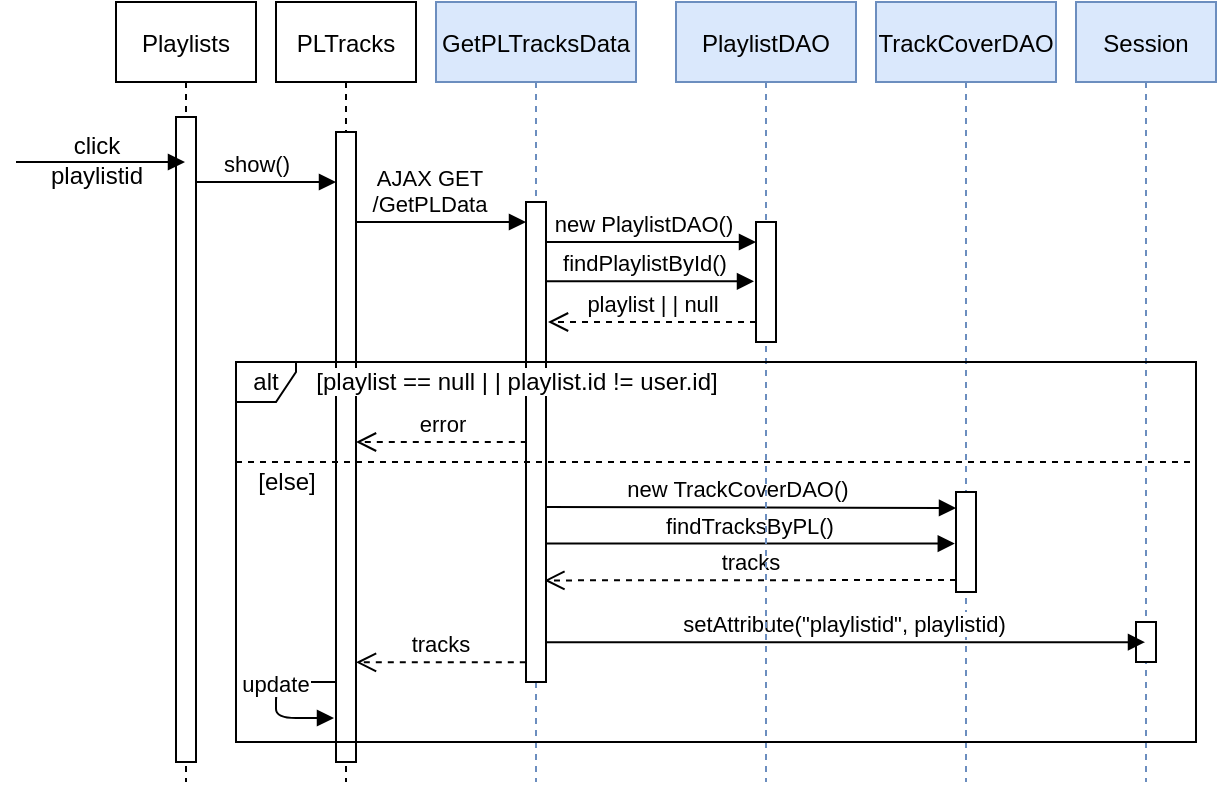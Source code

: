 <mxfile version="14.7.3" type="device"><diagram id="kgpKYQtTHZ0yAKxKKP6v" name="Page-1"><mxGraphModel dx="1185" dy="659" grid="1" gridSize="10" guides="1" tooltips="1" connect="1" arrows="1" fold="1" page="1" pageScale="1" pageWidth="1100" pageHeight="850" math="0" shadow="0"><root><mxCell id="0"/><mxCell id="1" parent="0"/><mxCell id="G642u4ZdYP5A9BZXHnk5-10" value="Playlists" style="shape=umlLifeline;perimeter=lifelinePerimeter;container=1;collapsible=0;recursiveResize=0;rounded=0;shadow=0;strokeWidth=1;" vertex="1" parent="1"><mxGeometry x="160" y="130" width="70" height="390" as="geometry"/></mxCell><mxCell id="G642u4ZdYP5A9BZXHnk5-11" value="" style="points=[];perimeter=orthogonalPerimeter;rounded=0;shadow=0;strokeWidth=1;" vertex="1" parent="G642u4ZdYP5A9BZXHnk5-10"><mxGeometry x="30" y="57.5" width="10" height="322.5" as="geometry"/></mxCell><mxCell id="G642u4ZdYP5A9BZXHnk5-20" value="PLTracks" style="shape=umlLifeline;perimeter=lifelinePerimeter;container=1;collapsible=0;recursiveResize=0;rounded=0;shadow=0;strokeWidth=1;" vertex="1" parent="1"><mxGeometry x="240" y="130" width="70" height="390" as="geometry"/></mxCell><mxCell id="G642u4ZdYP5A9BZXHnk5-21" value="" style="points=[];perimeter=orthogonalPerimeter;rounded=0;shadow=0;strokeWidth=1;" vertex="1" parent="G642u4ZdYP5A9BZXHnk5-20"><mxGeometry x="30" y="65" width="10" height="315" as="geometry"/></mxCell><mxCell id="G642u4ZdYP5A9BZXHnk5-22" value="" style="verticalAlign=bottom;endArrow=block;shadow=0;strokeWidth=1;" edge="1" parent="1" target="G642u4ZdYP5A9BZXHnk5-10"><mxGeometry x="-0.053" y="-10" relative="1" as="geometry"><mxPoint x="110" y="210" as="sourcePoint"/><mxPoint x="40.1" y="210" as="targetPoint"/><Array as="points"><mxPoint x="150" y="210"/></Array><mxPoint as="offset"/></mxGeometry></mxCell><mxCell id="G642u4ZdYP5A9BZXHnk5-27" value="GetPLTracksData" style="shape=umlLifeline;perimeter=lifelinePerimeter;container=1;collapsible=0;recursiveResize=0;rounded=0;shadow=0;strokeWidth=1;fillColor=#dae8fc;strokeColor=#6c8ebf;" vertex="1" parent="1"><mxGeometry x="320" y="130" width="100" height="390" as="geometry"/></mxCell><mxCell id="G642u4ZdYP5A9BZXHnk5-29" value="TrackCoverDAO" style="shape=umlLifeline;perimeter=lifelinePerimeter;container=1;collapsible=0;recursiveResize=0;rounded=0;shadow=0;strokeWidth=1;fillColor=#dae8fc;strokeColor=#6c8ebf;" vertex="1" parent="1"><mxGeometry x="540" y="130" width="90" height="390" as="geometry"/></mxCell><mxCell id="G642u4ZdYP5A9BZXHnk5-30" value="" style="points=[];perimeter=orthogonalPerimeter;rounded=0;shadow=0;strokeWidth=1;" vertex="1" parent="G642u4ZdYP5A9BZXHnk5-29"><mxGeometry x="40" y="245" width="10" height="50" as="geometry"/></mxCell><mxCell id="G642u4ZdYP5A9BZXHnk5-35" value="AJAX GET&#xA;/GetPLData" style="verticalAlign=bottom;endArrow=block;shadow=0;strokeWidth=1;" edge="1" parent="1"><mxGeometry x="-0.125" relative="1" as="geometry"><mxPoint x="280" y="240" as="sourcePoint"/><mxPoint x="365" y="240" as="targetPoint"/><mxPoint as="offset"/></mxGeometry></mxCell><mxCell id="G642u4ZdYP5A9BZXHnk5-36" value="new TrackCoverDAO()" style="verticalAlign=bottom;endArrow=block;shadow=0;strokeWidth=1;exitX=1;exitY=0.534;exitDx=0;exitDy=0;exitPerimeter=0;" edge="1" parent="1"><mxGeometry x="-0.062" relative="1" as="geometry"><mxPoint x="375" y="382.52" as="sourcePoint"/><mxPoint x="580" y="383" as="targetPoint"/><mxPoint as="offset"/></mxGeometry></mxCell><mxCell id="G642u4ZdYP5A9BZXHnk5-37" value="findTracksByPL()" style="verticalAlign=bottom;endArrow=block;shadow=0;strokeWidth=1;entryX=-0.06;entryY=0.516;entryDx=0;entryDy=0;entryPerimeter=0;" edge="1" parent="1" target="G642u4ZdYP5A9BZXHnk5-30"><mxGeometry relative="1" as="geometry"><mxPoint x="375" y="400.8" as="sourcePoint"/><mxPoint x="605" y="393" as="targetPoint"/><mxPoint as="offset"/></mxGeometry></mxCell><mxCell id="G642u4ZdYP5A9BZXHnk5-38" value="Session" style="shape=umlLifeline;perimeter=lifelinePerimeter;container=1;collapsible=0;recursiveResize=0;rounded=0;shadow=0;strokeWidth=1;fillColor=#dae8fc;strokeColor=#6c8ebf;" vertex="1" parent="1"><mxGeometry x="640" y="130" width="70" height="390" as="geometry"/></mxCell><mxCell id="G642u4ZdYP5A9BZXHnk5-39" value="" style="points=[];perimeter=orthogonalPerimeter;rounded=0;shadow=0;strokeWidth=1;" vertex="1" parent="G642u4ZdYP5A9BZXHnk5-38"><mxGeometry x="30" y="310" width="10" height="20" as="geometry"/></mxCell><mxCell id="G642u4ZdYP5A9BZXHnk5-42" value="tracks" style="html=1;verticalAlign=bottom;endArrow=open;dashed=1;endSize=8;entryX=0.92;entryY=0.84;entryDx=0;entryDy=0;entryPerimeter=0;" edge="1" parent="1"><mxGeometry relative="1" as="geometry"><mxPoint x="580" y="419" as="sourcePoint"/><mxPoint x="374.2" y="419.2" as="targetPoint"/></mxGeometry></mxCell><mxCell id="G642u4ZdYP5A9BZXHnk5-43" value="tracks" style="html=1;verticalAlign=bottom;endArrow=open;dashed=1;endSize=8;exitX=-0.01;exitY=0.822;exitDx=0;exitDy=0;exitPerimeter=0;" edge="1" parent="1" target="G642u4ZdYP5A9BZXHnk5-21"><mxGeometry relative="1" as="geometry"><mxPoint x="364.9" y="460.16" as="sourcePoint"/><mxPoint x="270" y="380" as="targetPoint"/></mxGeometry></mxCell><mxCell id="G642u4ZdYP5A9BZXHnk5-44" value="update" style="verticalAlign=bottom;endArrow=block;shadow=0;strokeWidth=1;" edge="1" parent="1"><mxGeometry x="0.039" relative="1" as="geometry"><mxPoint x="270" y="470" as="sourcePoint"/><mxPoint x="269" y="488" as="targetPoint"/><mxPoint as="offset"/><Array as="points"><mxPoint x="240" y="470"/><mxPoint x="240" y="488"/></Array></mxGeometry></mxCell><mxCell id="G642u4ZdYP5A9BZXHnk5-46" value="show()" style="verticalAlign=bottom;endArrow=block;shadow=0;strokeWidth=1;" edge="1" parent="1"><mxGeometry x="-0.125" relative="1" as="geometry"><mxPoint x="200" y="220" as="sourcePoint"/><mxPoint x="270" y="220" as="targetPoint"/><mxPoint as="offset"/></mxGeometry></mxCell><mxCell id="G642u4ZdYP5A9BZXHnk5-60" value="setAttribute(&quot;playlistid&quot;, playlistid)" style="verticalAlign=bottom;endArrow=block;shadow=0;strokeWidth=1;exitX=0.88;exitY=0.786;exitDx=0;exitDy=0;exitPerimeter=0;" edge="1" parent="1" target="G642u4ZdYP5A9BZXHnk5-38"><mxGeometry relative="1" as="geometry"><mxPoint x="373.8" y="450.08" as="sourcePoint"/><mxPoint x="582.5" y="370.0" as="targetPoint"/><mxPoint as="offset"/></mxGeometry></mxCell><mxCell id="G642u4ZdYP5A9BZXHnk5-63" value="PlaylistDAO" style="shape=umlLifeline;perimeter=lifelinePerimeter;container=1;collapsible=0;recursiveResize=0;rounded=0;shadow=0;strokeWidth=1;fillColor=#dae8fc;strokeColor=#6c8ebf;" vertex="1" parent="1"><mxGeometry x="440" y="130" width="90" height="390" as="geometry"/></mxCell><mxCell id="G642u4ZdYP5A9BZXHnk5-64" value="" style="points=[];perimeter=orthogonalPerimeter;rounded=0;shadow=0;strokeWidth=1;" vertex="1" parent="G642u4ZdYP5A9BZXHnk5-63"><mxGeometry x="40" y="110" width="10" height="60" as="geometry"/></mxCell><mxCell id="G642u4ZdYP5A9BZXHnk5-65" value="new PlaylistDAO()" style="verticalAlign=bottom;endArrow=block;shadow=0;strokeWidth=1;exitX=1.04;exitY=0.421;exitDx=0;exitDy=0;exitPerimeter=0;" edge="1" parent="1"><mxGeometry x="-0.062" relative="1" as="geometry"><mxPoint x="375" y="250.0" as="sourcePoint"/><mxPoint x="480" y="250" as="targetPoint"/><mxPoint as="offset"/></mxGeometry></mxCell><mxCell id="G642u4ZdYP5A9BZXHnk5-66" value="findPlaylistById()" style="verticalAlign=bottom;endArrow=block;shadow=0;strokeWidth=1;entryX=-0.1;entryY=0.494;entryDx=0;entryDy=0;entryPerimeter=0;" edge="1" parent="1" source="G642u4ZdYP5A9BZXHnk5-27" target="G642u4ZdYP5A9BZXHnk5-64"><mxGeometry relative="1" as="geometry"><mxPoint x="380" y="270" as="sourcePoint"/><mxPoint x="609.5" y="270" as="targetPoint"/><mxPoint as="offset"/></mxGeometry></mxCell><mxCell id="G642u4ZdYP5A9BZXHnk5-67" value="playlist | | null" style="html=1;verticalAlign=bottom;endArrow=open;dashed=1;endSize=8;" edge="1" parent="1"><mxGeometry relative="1" as="geometry"><mxPoint x="480" y="290" as="sourcePoint"/><mxPoint x="376" y="290" as="targetPoint"/></mxGeometry></mxCell><mxCell id="G642u4ZdYP5A9BZXHnk5-68" value="error" style="html=1;verticalAlign=bottom;endArrow=open;dashed=1;endSize=8;exitX=0.04;exitY=0.902;exitDx=0;exitDy=0;exitPerimeter=0;" edge="1" parent="1"><mxGeometry relative="1" as="geometry"><mxPoint x="365.4" y="350.0" as="sourcePoint"/><mxPoint x="280" y="350.0" as="targetPoint"/></mxGeometry></mxCell><mxCell id="G642u4ZdYP5A9BZXHnk5-73" value="&lt;div&gt;[else]&lt;/div&gt;" style="text;html=1;align=center;verticalAlign=middle;resizable=0;points=[];autosize=1;strokeColor=none;" vertex="1" parent="1"><mxGeometry x="220" y="360" width="50" height="20" as="geometry"/></mxCell><mxCell id="G642u4ZdYP5A9BZXHnk5-76" value="" style="points=[];perimeter=orthogonalPerimeter;rounded=0;shadow=0;strokeWidth=1;" vertex="1" parent="1"><mxGeometry x="365" y="230" width="10" height="240" as="geometry"/></mxCell><mxCell id="G642u4ZdYP5A9BZXHnk5-77" value="&lt;span style=&quot;background-color: rgb(255 , 255 , 255)&quot;&gt;[playlist == null | | playlist.id != user.id]&lt;/span&gt;" style="text;html=1;align=center;verticalAlign=middle;resizable=0;points=[];autosize=1;" vertex="1" parent="1"><mxGeometry x="250" y="310" width="220" height="20" as="geometry"/></mxCell><mxCell id="G642u4ZdYP5A9BZXHnk5-78" value="alt" style="shape=umlFrame;whiteSpace=wrap;html=1;width=30;height=20;" vertex="1" parent="1"><mxGeometry x="220" y="310" width="480" height="190" as="geometry"/></mxCell><mxCell id="G642u4ZdYP5A9BZXHnk5-79" value="" style="endArrow=none;dashed=1;html=1;entryX=1;entryY=0.263;entryDx=0;entryDy=0;entryPerimeter=0;" edge="1" parent="1" target="G642u4ZdYP5A9BZXHnk5-78"><mxGeometry width="50" height="50" relative="1" as="geometry"><mxPoint x="220" y="360" as="sourcePoint"/><mxPoint x="730" y="360" as="targetPoint"/></mxGeometry></mxCell><mxCell id="G642u4ZdYP5A9BZXHnk5-80" value="click&lt;br&gt;playlistid" style="text;html=1;align=center;verticalAlign=middle;resizable=0;points=[];autosize=1;strokeColor=none;" vertex="1" parent="1"><mxGeometry x="120" y="194" width="60" height="30" as="geometry"/></mxCell></root></mxGraphModel></diagram></mxfile>